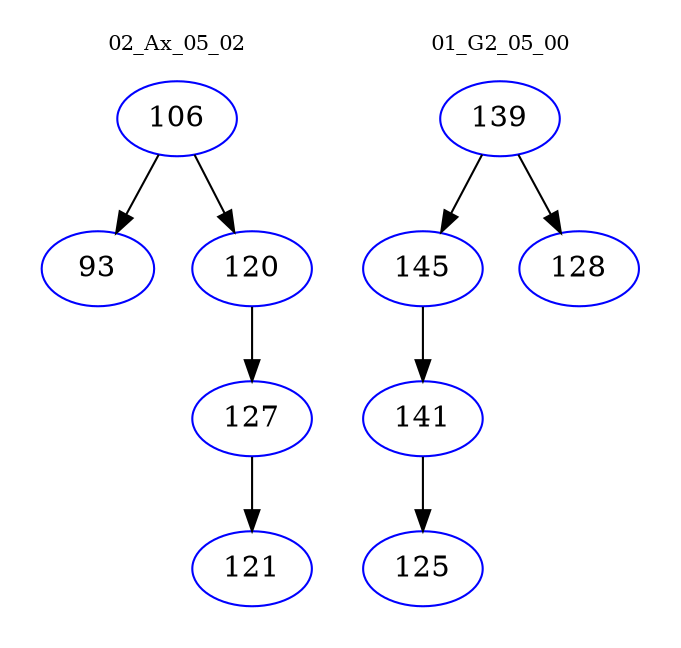digraph{
subgraph cluster_0 {
color = white
label = "02_Ax_05_02";
fontsize=10;
T0_106 [label="106", color="blue"]
T0_106 -> T0_93 [color="black"]
T0_93 [label="93", color="blue"]
T0_106 -> T0_120 [color="black"]
T0_120 [label="120", color="blue"]
T0_120 -> T0_127 [color="black"]
T0_127 [label="127", color="blue"]
T0_127 -> T0_121 [color="black"]
T0_121 [label="121", color="blue"]
}
subgraph cluster_1 {
color = white
label = "01_G2_05_00";
fontsize=10;
T1_139 [label="139", color="blue"]
T1_139 -> T1_145 [color="black"]
T1_145 [label="145", color="blue"]
T1_145 -> T1_141 [color="black"]
T1_141 [label="141", color="blue"]
T1_141 -> T1_125 [color="black"]
T1_125 [label="125", color="blue"]
T1_139 -> T1_128 [color="black"]
T1_128 [label="128", color="blue"]
}
}
